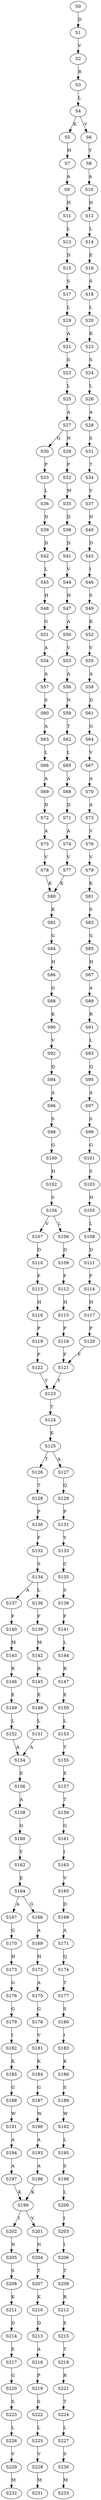 strict digraph  {
	S0 -> S1 [ label = D ];
	S1 -> S2 [ label = V ];
	S2 -> S3 [ label = R ];
	S3 -> S4 [ label = L ];
	S4 -> S5 [ label = K ];
	S4 -> S6 [ label = V ];
	S5 -> S7 [ label = H ];
	S6 -> S8 [ label = Y ];
	S7 -> S9 [ label = A ];
	S8 -> S10 [ label = A ];
	S9 -> S11 [ label = H ];
	S10 -> S12 [ label = H ];
	S11 -> S13 [ label = L ];
	S12 -> S14 [ label = L ];
	S13 -> S15 [ label = D ];
	S14 -> S16 [ label = E ];
	S15 -> S17 [ label = S ];
	S16 -> S18 [ label = S ];
	S17 -> S19 [ label = L ];
	S18 -> S20 [ label = L ];
	S19 -> S21 [ label = A ];
	S20 -> S22 [ label = K ];
	S21 -> S23 [ label = S ];
	S22 -> S24 [ label = S ];
	S23 -> S25 [ label = L ];
	S24 -> S26 [ label = L ];
	S25 -> S27 [ label = A ];
	S26 -> S28 [ label = A ];
	S27 -> S29 [ label = N ];
	S27 -> S30 [ label = G ];
	S28 -> S31 [ label = S ];
	S29 -> S32 [ label = P ];
	S30 -> S33 [ label = P ];
	S31 -> S34 [ label = T ];
	S32 -> S35 [ label = M ];
	S33 -> S36 [ label = L ];
	S34 -> S37 [ label = V ];
	S35 -> S38 [ label = D ];
	S36 -> S39 [ label = D ];
	S37 -> S40 [ label = N ];
	S38 -> S41 [ label = D ];
	S39 -> S42 [ label = D ];
	S40 -> S43 [ label = D ];
	S41 -> S44 [ label = V ];
	S42 -> S45 [ label = L ];
	S43 -> S46 [ label = I ];
	S44 -> S47 [ label = H ];
	S45 -> S48 [ label = H ];
	S46 -> S49 [ label = S ];
	S47 -> S50 [ label = A ];
	S48 -> S51 [ label = G ];
	S49 -> S52 [ label = K ];
	S50 -> S53 [ label = V ];
	S51 -> S54 [ label = A ];
	S52 -> S55 [ label = V ];
	S53 -> S56 [ label = A ];
	S54 -> S57 [ label = A ];
	S55 -> S58 [ label = A ];
	S56 -> S59 [ label = N ];
	S57 -> S60 [ label = S ];
	S58 -> S61 [ label = D ];
	S59 -> S62 [ label = T ];
	S60 -> S63 [ label = A ];
	S61 -> S64 [ label = G ];
	S62 -> S65 [ label = L ];
	S63 -> S66 [ label = L ];
	S64 -> S67 [ label = V ];
	S65 -> S68 [ label = A ];
	S66 -> S69 [ label = A ];
	S67 -> S70 [ label = A ];
	S68 -> S71 [ label = D ];
	S69 -> S72 [ label = D ];
	S70 -> S73 [ label = A ];
	S71 -> S74 [ label = A ];
	S72 -> S75 [ label = A ];
	S73 -> S76 [ label = V ];
	S74 -> S77 [ label = V ];
	S75 -> S78 [ label = V ];
	S76 -> S79 [ label = V ];
	S77 -> S80 [ label = K ];
	S78 -> S80 [ label = K ];
	S79 -> S81 [ label = K ];
	S80 -> S82 [ label = K ];
	S81 -> S83 [ label = S ];
	S82 -> S84 [ label = G ];
	S83 -> S85 [ label = G ];
	S84 -> S86 [ label = H ];
	S85 -> S87 [ label = H ];
	S86 -> S88 [ label = G ];
	S87 -> S89 [ label = A ];
	S88 -> S90 [ label = K ];
	S89 -> S91 [ label = R ];
	S90 -> S92 [ label = V ];
	S91 -> S93 [ label = L ];
	S92 -> S94 [ label = Q ];
	S93 -> S95 [ label = Q ];
	S94 -> S96 [ label = A ];
	S95 -> S97 [ label = A ];
	S96 -> S98 [ label = S ];
	S97 -> S99 [ label = S ];
	S98 -> S100 [ label = G ];
	S99 -> S101 [ label = G ];
	S100 -> S102 [ label = H ];
	S101 -> S103 [ label = S ];
	S102 -> S104 [ label = S ];
	S103 -> S105 [ label = H ];
	S104 -> S106 [ label = L ];
	S104 -> S107 [ label = V ];
	S105 -> S108 [ label = L ];
	S106 -> S109 [ label = D ];
	S107 -> S110 [ label = D ];
	S108 -> S111 [ label = D ];
	S109 -> S112 [ label = F ];
	S110 -> S113 [ label = F ];
	S111 -> S114 [ label = F ];
	S112 -> S115 [ label = H ];
	S113 -> S116 [ label = H ];
	S114 -> S117 [ label = H ];
	S115 -> S118 [ label = P ];
	S116 -> S119 [ label = P ];
	S117 -> S120 [ label = P ];
	S118 -> S121 [ label = F ];
	S119 -> S122 [ label = F ];
	S120 -> S121 [ label = F ];
	S121 -> S123 [ label = Y ];
	S122 -> S123 [ label = Y ];
	S123 -> S124 [ label = T ];
	S124 -> S125 [ label = K ];
	S125 -> S126 [ label = T ];
	S125 -> S127 [ label = A ];
	S126 -> S128 [ label = T ];
	S127 -> S129 [ label = Q ];
	S128 -> S130 [ label = P ];
	S129 -> S131 [ label = P ];
	S130 -> S132 [ label = F ];
	S131 -> S133 [ label = Y ];
	S132 -> S134 [ label = S ];
	S133 -> S135 [ label = C ];
	S134 -> S136 [ label = L ];
	S134 -> S137 [ label = A ];
	S135 -> S138 [ label = S ];
	S136 -> S139 [ label = F ];
	S137 -> S140 [ label = F ];
	S138 -> S141 [ label = F ];
	S139 -> S142 [ label = M ];
	S140 -> S143 [ label = M ];
	S141 -> S144 [ label = L ];
	S142 -> S145 [ label = R ];
	S143 -> S146 [ label = R ];
	S144 -> S147 [ label = R ];
	S145 -> S148 [ label = E ];
	S146 -> S149 [ label = E ];
	S147 -> S150 [ label = E ];
	S148 -> S151 [ label = L ];
	S149 -> S152 [ label = L ];
	S150 -> S153 [ label = L ];
	S151 -> S154 [ label = A ];
	S152 -> S154 [ label = A ];
	S153 -> S155 [ label = T ];
	S154 -> S156 [ label = E ];
	S155 -> S157 [ label = E ];
	S156 -> S158 [ label = A ];
	S157 -> S159 [ label = T ];
	S158 -> S160 [ label = G ];
	S159 -> S161 [ label = G ];
	S160 -> S162 [ label = Y ];
	S161 -> S163 [ label = I ];
	S162 -> S164 [ label = E ];
	S163 -> S165 [ label = V ];
	S164 -> S166 [ label = G ];
	S164 -> S167 [ label = A ];
	S165 -> S168 [ label = D ];
	S166 -> S169 [ label = A ];
	S167 -> S170 [ label = G ];
	S168 -> S171 [ label = A ];
	S169 -> S172 [ label = H ];
	S170 -> S173 [ label = H ];
	S171 -> S174 [ label = Q ];
	S172 -> S175 [ label = A ];
	S173 -> S176 [ label = G ];
	S174 -> S177 [ label = T ];
	S175 -> S178 [ label = G ];
	S176 -> S179 [ label = G ];
	S177 -> S180 [ label = S ];
	S178 -> S181 [ label = V ];
	S179 -> S182 [ label = I ];
	S180 -> S183 [ label = I ];
	S181 -> S184 [ label = K ];
	S182 -> S185 [ label = K ];
	S183 -> S186 [ label = K ];
	S184 -> S187 [ label = G ];
	S185 -> S188 [ label = G ];
	S186 -> S189 [ label = S ];
	S187 -> S190 [ label = W ];
	S188 -> S191 [ label = W ];
	S189 -> S192 [ label = W ];
	S190 -> S193 [ label = A ];
	S191 -> S194 [ label = A ];
	S192 -> S195 [ label = L ];
	S193 -> S196 [ label = A ];
	S194 -> S197 [ label = A ];
	S195 -> S198 [ label = S ];
	S196 -> S199 [ label = K ];
	S197 -> S199 [ label = K ];
	S198 -> S200 [ label = L ];
	S199 -> S201 [ label = V ];
	S199 -> S202 [ label = I ];
	S200 -> S203 [ label = I ];
	S201 -> S204 [ label = N ];
	S202 -> S205 [ label = N ];
	S203 -> S206 [ label = I ];
	S204 -> S207 [ label = T ];
	S205 -> S208 [ label = S ];
	S206 -> S209 [ label = T ];
	S207 -> S210 [ label = K ];
	S208 -> S211 [ label = K ];
	S209 -> S212 [ label = R ];
	S210 -> S213 [ label = D ];
	S211 -> S214 [ label = D ];
	S212 -> S215 [ label = E ];
	S213 -> S216 [ label = A ];
	S214 -> S217 [ label = E ];
	S215 -> S218 [ label = T ];
	S216 -> S219 [ label = P ];
	S217 -> S220 [ label = G ];
	S218 -> S221 [ label = R ];
	S219 -> S222 [ label = S ];
	S220 -> S223 [ label = S ];
	S221 -> S224 [ label = T ];
	S222 -> S225 [ label = L ];
	S223 -> S226 [ label = L ];
	S224 -> S227 [ label = L ];
	S225 -> S228 [ label = V ];
	S226 -> S229 [ label = V ];
	S227 -> S230 [ label = S ];
	S228 -> S231 [ label = M ];
	S229 -> S232 [ label = M ];
	S230 -> S233 [ label = M ];
}
